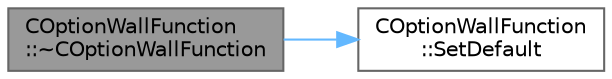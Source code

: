 digraph "COptionWallFunction::~COptionWallFunction"
{
 // LATEX_PDF_SIZE
  bgcolor="transparent";
  edge [fontname=Helvetica,fontsize=10,labelfontname=Helvetica,labelfontsize=10];
  node [fontname=Helvetica,fontsize=10,shape=box,height=0.2,width=0.4];
  rankdir="LR";
  Node1 [id="Node000001",label="COptionWallFunction\l::~COptionWallFunction",height=0.2,width=0.4,color="gray40", fillcolor="grey60", style="filled", fontcolor="black",tooltip=" "];
  Node1 -> Node2 [id="edge1_Node000001_Node000002",color="steelblue1",style="solid",tooltip=" "];
  Node2 [id="Node000002",label="COptionWallFunction\l::SetDefault",height=0.2,width=0.4,color="grey40", fillcolor="white", style="filled",URL="$classCOptionWallFunction.html#a42c747311248a90fb454443862b5db9a",tooltip=" "];
}
